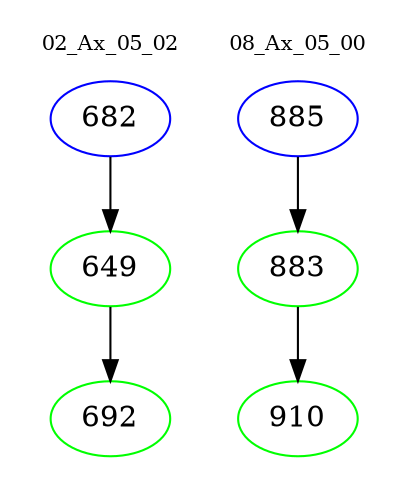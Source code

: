digraph{
subgraph cluster_0 {
color = white
label = "02_Ax_05_02";
fontsize=10;
T0_682 [label="682", color="blue"]
T0_682 -> T0_649 [color="black"]
T0_649 [label="649", color="green"]
T0_649 -> T0_692 [color="black"]
T0_692 [label="692", color="green"]
}
subgraph cluster_1 {
color = white
label = "08_Ax_05_00";
fontsize=10;
T1_885 [label="885", color="blue"]
T1_885 -> T1_883 [color="black"]
T1_883 [label="883", color="green"]
T1_883 -> T1_910 [color="black"]
T1_910 [label="910", color="green"]
}
}
